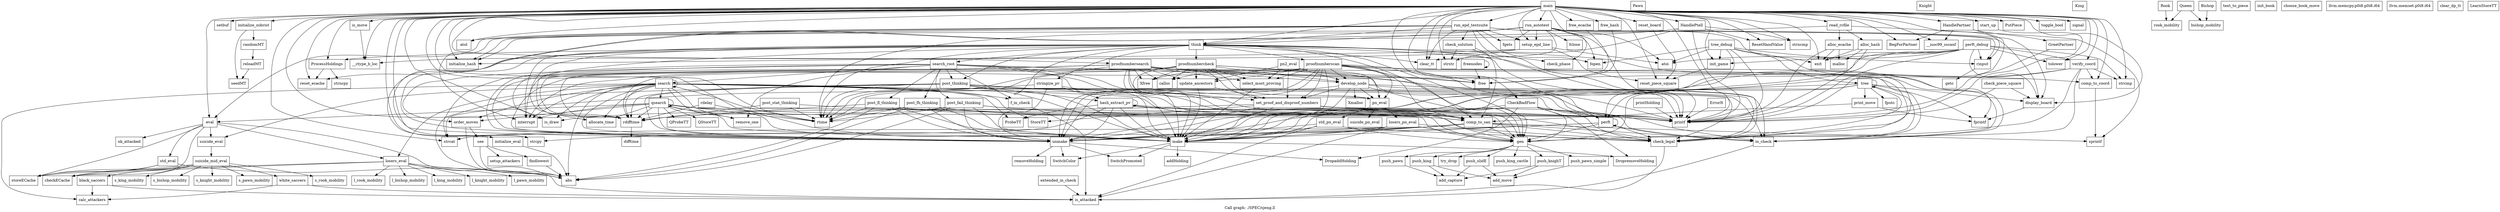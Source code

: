 digraph "Call graph: ./SPEC/sjeng.ll" {
	label="Call graph: ./SPEC/sjeng.ll";

	Node0x1940d60 [shape=record,label="{ErrorIt}"];
	Node0x1940d60 -> Node0x1901e80;
	Node0x1d9e060 [shape=record,label="{Pawn}"];
	Node0x1d9dfe0 [shape=record,label="{Knight}"];
	Node0x1d9dc50 [shape=record,label="{King}"];
	Node0x1d9deb0 [shape=record,label="{Rook}"];
	Node0x1d9deb0 -> Node0x1d9dd50;
	Node0x1d9dcd0 [shape=record,label="{Queen}"];
	Node0x1d9dcd0 -> Node0x1d9dd50;
	Node0x1d9dcd0 -> Node0x1d9ddd0;
	Node0x1d9df30 [shape=record,label="{Bishop}"];
	Node0x1d9df30 -> Node0x1d9ddd0;
	Node0x18a37b0 [shape=record,label="{calc_attackers}"];
	Node0x1a96640 [shape=record,label="{setbuf}"];
	Node0x1a94a30 [shape=record,label="{initialize_zobrist}"];
	Node0x1a94a30 -> Node0x1aa77f0;
	Node0x1a94a30 -> Node0x1aa83e0;
	Node0x1a95d60 [shape=record,label="{init_game}"];
	Node0x1a95d60 -> Node0x1910ef0;
	Node0x1769170 [shape=record,label="{text_to_piece}"];
	Node0x1a7ef30 [shape=record,label="{is_attacked}"];
	Node0x18b1400 [shape=record,label="{nk_attacked}"];
	Node0x18b2e80 [shape=record,label="{init_book}"];
	Node0x18b3970 [shape=record,label="{choose_book_move}"];
	Node0x18b4b70 [shape=record,label="{llvm.memcpy.p0i8.p0i8.i64}"];
	Node0x18b5390 [shape=record,label="{ProcessHoldings}"];
	Node0x18b5390 -> Node0x18b5e80;
	Node0x18b5390 -> Node0x18d90f0;
	Node0x1938d60 [shape=record,label="{llvm.memset.p0i8.i64}"];
	Node0x18b5e80 [shape=record,label="{reset_ecache}"];
	Node0x18d90f0 [shape=record,label="{strncpy}"];
	Node0x17691f0 [shape=record,label="{SwitchColor}"];
	Node0x1769270 [shape=record,label="{SwitchPromoted}"];
	Node0x17692f0 [shape=record,label="{addHolding}"];
	Node0x1769370 [shape=record,label="{removeHolding}"];
	Node0x17693f0 [shape=record,label="{DropaddHolding}"];
	Node0x1769470 [shape=record,label="{DropremoveHolding}"];
	Node0x17694f0 [shape=record,label="{printHolding}"];
	Node0x17694f0 -> Node0x1901e80;
	Node0x1901e80 [shape=record,label="{printf}"];
	Node0x1903090 [shape=record,label="{is_draw}"];
	Node0x1903ee0 [shape=record,label="{storeECache}"];
	Node0x1905170 [shape=record,label="{checkECache}"];
	Node0x1906130 [shape=record,label="{alloc_ecache}"];
	Node0x1906130 -> Node0x1906fb0;
	Node0x1906130 -> Node0x1901e80;
	Node0x1906130 -> Node0x1908570;
	Node0x1906fb0 [shape=record,label="{malloc}"];
	Node0x1908570 [shape=record,label="{exit}"];
	Node0x190afd0 [shape=record,label="{free_ecache}"];
	Node0x190afd0 -> Node0x190be50;
	Node0x190be50 [shape=record,label="{free}"];
	Node0x190dbc0 [shape=record,label="{setup_epd_line}"];
	Node0x190dbc0 -> Node0x190eab0;
	Node0x190dbc0 -> Node0x1910070;
	Node0x190dbc0 -> Node0x19119a0;
	Node0x190dbc0 -> Node0x1910ef0;
	Node0x190eab0 [shape=record,label="{__ctype_b_loc}"];
	Node0x1910070 [shape=record,label="{atoi}"];
	Node0x1910ef0 [shape=record,label="{reset_piece_square}"];
	Node0x19119a0 [shape=record,label="{initialize_hash}"];
	Node0x1911e80 [shape=record,label="{check_solution}"];
	Node0x1911e80 -> Node0x19121c0;
	Node0x1911e80 -> Node0x1943850;
	Node0x1911e80 -> Node0x1901e80;
	Node0x19121c0 [shape=record,label="{comp_to_san}"];
	Node0x19121c0 -> Node0x1a7dbd0;
	Node0x19121c0 -> Node0x193ed90;
	Node0x19121c0 -> Node0x1a7c140;
	Node0x19121c0 -> Node0x1929b70;
	Node0x19121c0 -> Node0x193cf20;
	Node0x19121c0 -> Node0x192c710;
	Node0x19121c0 -> Node0x193b2c0;
	Node0x19121c0 -> Node0x19d5920;
	Node0x1943850 [shape=record,label="{strstr}"];
	Node0x1769bd0 [shape=record,label="{run_epd_testsuite}"];
	Node0x1769bd0 -> Node0x1901e80;
	Node0x1769bd0 -> Node0x191aae0;
	Node0x1769bd0 -> Node0x1911e80;
	Node0x1769bd0 -> Node0x191d6b0;
	Node0x1769bd0 -> Node0x191c450;
	Node0x1769bd0 -> Node0x1769940;
	Node0x1769bd0 -> Node0x17696c0;
	Node0x1769bd0 -> Node0x1769740;
	Node0x1769bd0 -> Node0x190dbc0;
	Node0x1769bd0 -> Node0x17697c0;
	Node0x1769bd0 -> Node0x19119a0;
	Node0x1769bd0 -> Node0x1769840;
	Node0x1769bd0 -> Node0x17698c0;
	Node0x191aae0 [shape=record,label="{rinput}"];
	Node0x191aae0 -> Node0x1aa9710;
	Node0x191c450 [shape=record,label="{atol}"];
	Node0x17696c0 [shape=record,label="{fopen}"];
	Node0x1769740 [shape=record,label="{fgets}"];
	Node0x17697c0 [shape=record,label="{clear_tt}"];
	Node0x1769840 [shape=record,label="{display_board}"];
	Node0x1769840 -> Node0x1a8a4a0;
	Node0x17698c0 [shape=record,label="{interrupt}"];
	Node0x1769940 [shape=record,label="{think}"];
	Node0x1769940 -> Node0x17698c0;
	Node0x1769940 -> Node0x19209c0;
	Node0x1769940 -> Node0x192c710;
	Node0x1769940 -> Node0x193b2c0;
	Node0x1769940 -> Node0x193cf20;
	Node0x1769940 -> Node0x1929b70;
	Node0x1769940 -> Node0x193ed90;
	Node0x1769940 -> Node0x1901e80;
	Node0x1769940 -> Node0x18b5390;
	Node0x1769940 -> Node0x1a7a2f0;
	Node0x1769940 -> Node0x19121c0;
	Node0x1769940 -> Node0x1d9dbd0;
	Node0x1769940 -> Node0x1da0420;
	Node0x1769940 -> Node0x1a84db0;
	Node0x1769940 -> Node0x1a85fa0;
	Node0x1769940 -> Node0x1a81d80;
	Node0x1769940 -> Node0x1a834c0;
	Node0x1769940 -> Node0x1a3fae0;
	Node0x1769940 -> Node0x17697c0;
	Node0x1769940 -> Node0x18b5e80;
	Node0x191d6b0 [shape=record,label="{eval}"];
	Node0x191d6b0 -> Node0x1924be0;
	Node0x191d6b0 -> Node0x1926210;
	Node0x191d6b0 -> Node0x1927090;
	Node0x191d6b0 -> Node0x1905170;
	Node0x191d6b0 -> Node0x1a7ef30;
	Node0x191d6b0 -> Node0x1903ee0;
	Node0x191d6b0 -> Node0x18b1400;
	Node0x191f400 [shape=record,label="{run_autotest}"];
	Node0x191f400 -> Node0x17696c0;
	Node0x191f400 -> Node0x1908570;
	Node0x191f400 -> Node0x19209c0;
	Node0x191f400 -> Node0x1769740;
	Node0x191f400 -> Node0x190dbc0;
	Node0x191f400 -> Node0x17697c0;
	Node0x191f400 -> Node0x19119a0;
	Node0x191f400 -> Node0x1901e80;
	Node0x191f400 -> Node0x1769840;
	Node0x191f400 -> Node0x1921840;
	Node0x191f400 -> Node0x1769940;
	Node0x191f400 -> Node0x1910070;
	Node0x19209c0 [shape=record,label="{rtime}"];
	Node0x1921840 [shape=record,label="{fclose}"];
	Node0x1922730 [shape=record,label="{initialize_eval}"];
	Node0x1922730 -> Node0x19235b0;
	Node0x19235b0 [shape=record,label="{abs}"];
	Node0x1924be0 [shape=record,label="{std_eval}"];
	Node0x1924be0 -> Node0x1905170;
	Node0x1924be0 -> Node0x19235b0;
	Node0x1924be0 -> Node0x1903ee0;
	Node0x1926210 [shape=record,label="{suicide_eval}"];
	Node0x1926210 -> Node0x1a8dcf0;
	Node0x1927090 [shape=record,label="{losers_eval}"];
	Node0x1927090 -> Node0x1905170;
	Node0x1927090 -> Node0x1927f10;
	Node0x1927090 -> Node0x1903ee0;
	Node0x1927090 -> Node0x1928d90;
	Node0x1927090 -> Node0x19235b0;
	Node0x1927090 -> Node0x19291b0;
	Node0x1927090 -> Node0x1929830;
	Node0x1927090 -> Node0x19294f0;
	Node0x1927f10 [shape=record,label="{l_pawn_mobility}"];
	Node0x1928d90 [shape=record,label="{l_rook_mobility}"];
	Node0x19291b0 [shape=record,label="{l_bishop_mobility}"];
	Node0x19294f0 [shape=record,label="{l_knight_mobility}"];
	Node0x1929830 [shape=record,label="{l_king_mobility}"];
	Node0x1929b70 [shape=record,label="{check_legal}"];
	Node0x1929b70 -> Node0x1a7ef30;
	Node0x192c710 [shape=record,label="{gen}"];
	Node0x192c710 -> Node0x19331d0;
	Node0x192c710 -> Node0x1939b80;
	Node0x192c710 -> Node0x1933a90;
	Node0x192c710 -> Node0x1949590;
	Node0x192c710 -> Node0x19376f0;
	Node0x192c710 -> Node0x1936e30;
	Node0x192c710 -> Node0x1936990;
	Node0x19331d0 [shape=record,label="{push_pawn}"];
	Node0x19331d0 -> Node0x193aa90;
	Node0x1933a90 [shape=record,label="{push_pawn_simple}"];
	Node0x1933a90 -> Node0x193ad30;
	Node0x1936990 [shape=record,label="{push_knighT}"];
	Node0x1936990 -> Node0x193ad30;
	Node0x1936990 -> Node0x193aa90;
	Node0x1936e30 [shape=record,label="{push_slidE}"];
	Node0x1936e30 -> Node0x193ad30;
	Node0x1936e30 -> Node0x193aa90;
	Node0x19376f0 [shape=record,label="{push_king}"];
	Node0x19376f0 -> Node0x193ad30;
	Node0x19376f0 -> Node0x193aa90;
	Node0x1949590 [shape=record,label="{push_king_castle}"];
	Node0x1939b80 [shape=record,label="{try_drop}"];
	Node0x193aa90 [shape=record,label="{add_capture}"];
	Node0x193ad30 [shape=record,label="{add_move}"];
	Node0x193b2c0 [shape=record,label="{in_check}"];
	Node0x193b2c0 -> Node0x1a7ef30;
	Node0x193bfe0 [shape=record,label="{f_in_check}"];
	Node0x193bfe0 -> Node0x1a7ef30;
	Node0x193c280 [shape=record,label="{extended_in_check}"];
	Node0x193c280 -> Node0x1a7ef30;
	Node0x193cf20 [shape=record,label="{make}"];
	Node0x193cf20 -> Node0x1769470;
	Node0x193cf20 -> Node0x1769270;
	Node0x193cf20 -> Node0x17692f0;
	Node0x193cf20 -> Node0x17691f0;
	Node0x193ed90 [shape=record,label="{unmake}"];
	Node0x193ed90 -> Node0x17693f0;
	Node0x193ed90 -> Node0x1769270;
	Node0x193ed90 -> Node0x1769370;
	Node0x193ed90 -> Node0x17691f0;
	Node0x1d9dbd0 [shape=record,label="{check_phase}"];
	Node0x1d9dd50 [shape=record,label="{rook_mobility}"];
	Node0x1d9ddd0 [shape=record,label="{bishop_mobility}"];
	Node0x194cef0 [shape=record,label="{ResetHandValue}"];
	Node0x194dbe0 [shape=record,label="{BegForPartner}"];
	Node0x198bc80 [shape=record,label="{GreetPartner}"];
	Node0x198bc80 -> Node0x1901e80;
	Node0x19a6600 [shape=record,label="{HandlePartner}"];
	Node0x19a6600 -> Node0x19b0b20;
	Node0x19a6600 -> Node0x198bc80;
	Node0x19a6600 -> Node0x1901e80;
	Node0x19a6600 -> Node0x194dbe0;
	Node0x19b0b20 [shape=record,label="{__isoc99_sscanf}"];
	Node0x19b1300 [shape=record,label="{HandlePtell}"];
	Node0x19b1300 -> Node0x19b7690;
	Node0x19b1300 -> Node0x1901e80;
	Node0x19b1300 -> Node0x1943850;
	Node0x19b1300 -> Node0x194cef0;
	Node0x19b1300 -> Node0x19d5920;
	Node0x19b7690 [shape=record,label="{strncmp}"];
	Node0x19d5920 [shape=record,label="{strcpy}"];
	Node0x19d83e0 [shape=record,label="{CheckBadFlow}"];
	Node0x19d83e0 -> Node0x193b2c0;
	Node0x19d83e0 -> Node0x17693f0;
	Node0x19d83e0 -> Node0x192c710;
	Node0x19d83e0 -> Node0x193cf20;
	Node0x19d83e0 -> Node0x1929b70;
	Node0x19d83e0 -> Node0x1901e80;
	Node0x19d83e0 -> Node0x1769470;
	Node0x19d83e0 -> Node0x193ed90;
	Node0x19fbd90 [shape=record,label="{Xmalloc}"];
	Node0x1a01ba0 [shape=record,label="{Xfree}"];
	Node0x1a124e0 [shape=record,label="{freenodes}"];
	Node0x1a124e0 -> Node0x1a124e0;
	Node0x1a124e0 -> Node0x190be50;
	Node0x1a17180 [shape=record,label="{pn_eval}"];
	Node0x1a17180 -> Node0x1a1ac90;
	Node0x1a17180 -> Node0x1a1db50;
	Node0x1a17180 -> Node0x1a25680;
	Node0x1a1ac90 [shape=record,label="{suicide_pn_eval}"];
	Node0x1a1db50 [shape=record,label="{losers_pn_eval}"];
	Node0x1a1db50 -> Node0x1a7ef30;
	Node0x1a1db50 -> Node0x193ed90;
	Node0x1a1db50 -> Node0x192c710;
	Node0x1a1db50 -> Node0x193cf20;
	Node0x1a1db50 -> Node0x1929b70;
	Node0x1a25680 [shape=record,label="{std_pn_eval}"];
	Node0x1a25680 -> Node0x1a7ef30;
	Node0x1a25680 -> Node0x193ed90;
	Node0x1a25680 -> Node0x192c710;
	Node0x1a25680 -> Node0x193cf20;
	Node0x1a25680 -> Node0x1929b70;
	Node0x1a26c50 [shape=record,label="{select_most_proving}"];
	Node0x1a26c50 -> Node0x193cf20;
	Node0x1a27d00 [shape=record,label="{set_proof_and_disproof_numbers}"];
	Node0x1a27d00 -> Node0x1a29840;
	Node0x1a27d00 -> Node0x193ed90;
	Node0x1a27d00 -> Node0x1929b70;
	Node0x1a27d00 -> Node0x193cf20;
	Node0x1a27d00 -> Node0x1903090;
	Node0x1a27d00 -> Node0x192c710;
	Node0x1a27d00 -> Node0x193b2c0;
	Node0x1a29840 [shape=record,label="{StoreTT}"];
	Node0x1a2b000 [shape=record,label="{develop_node}"];
	Node0x1a2b000 -> Node0x193b2c0;
	Node0x1a2b000 -> Node0x192c710;
	Node0x1a2b000 -> Node0x193ed90;
	Node0x1a2b000 -> Node0x193cf20;
	Node0x1a2b000 -> Node0x1929b70;
	Node0x1a2b000 -> Node0x1a27d00;
	Node0x1a2b000 -> Node0x1a17180;
	Node0x1a2b000 -> Node0x19fbd90;
	Node0x1a38480 [shape=record,label="{update_ancestors}"];
	Node0x1a38480 -> Node0x1a27d00;
	Node0x1a38480 -> Node0x193ed90;
	Node0x1a38480 -> Node0x193cf20;
	Node0x1a39440 [shape=record,label="{pn2_eval}"];
	Node0x1a39440 -> Node0x1a17180;
	Node0x1a39440 -> Node0x1a27d00;
	Node0x1a39440 -> Node0x1a26c50;
	Node0x1a39440 -> Node0x1a2b000;
	Node0x1a39440 -> Node0x1a38480;
	Node0x1a3fae0 [shape=record,label="{proofnumberscan}"];
	Node0x1a3fae0 -> Node0x19209c0;
	Node0x1a3fae0 -> Node0x1a765f0;
	Node0x1a3fae0 -> Node0x190be50;
	Node0x1a3fae0 -> Node0x192c710;
	Node0x1a3fae0 -> Node0x193b2c0;
	Node0x1a3fae0 -> Node0x193cf20;
	Node0x1a3fae0 -> Node0x1929b70;
	Node0x1a3fae0 -> Node0x193ed90;
	Node0x1a3fae0 -> Node0x1a01ba0;
	Node0x1a3fae0 -> Node0x1901e80;
	Node0x1a3fae0 -> Node0x19121c0;
	Node0x1a3fae0 -> Node0x1a17180;
	Node0x1a3fae0 -> Node0x1a38480;
	Node0x1a3fae0 -> Node0x1a2b000;
	Node0x1a3fae0 -> Node0x1a26c50;
	Node0x1a3fae0 -> Node0x1a27d00;
	Node0x1a3fae0 -> Node0x17698c0;
	Node0x1a3fae0 -> Node0x1a7a2f0;
	Node0x1a765f0 [shape=record,label="{calloc}"];
	Node0x1a7a2f0 [shape=record,label="{rdifftime}"];
	Node0x1a7a2f0 -> Node0x1da2ed0;
	Node0x1da0310 [shape=record,label="{proofnumbersearch}"];
	Node0x1da0310 -> Node0x19209c0;
	Node0x1da0310 -> Node0x1a765f0;
	Node0x1da0310 -> Node0x190be50;
	Node0x1da0310 -> Node0x1a17180;
	Node0x1da0310 -> Node0x1a01ba0;
	Node0x1da0310 -> Node0x1901e80;
	Node0x1da0310 -> Node0x193ed90;
	Node0x1da0310 -> Node0x1a27d00;
	Node0x1da0310 -> Node0x1a26c50;
	Node0x1da0310 -> Node0x1a2b000;
	Node0x1da0310 -> Node0x1a38480;
	Node0x1da0310 -> Node0x193cf20;
	Node0x1da0310 -> Node0x1a7a2f0;
	Node0x1da0310 -> Node0x17698c0;
	Node0x1da0310 -> Node0x1a7c140;
	Node0x1da0310 -> Node0x1a7aba0;
	Node0x1a7aba0 [shape=record,label="{comp_to_coord}"];
	Node0x1a7aba0 -> Node0x1a7dbd0;
	Node0x1a7c140 [shape=record,label="{strcat}"];
	Node0x1da0420 [shape=record,label="{proofnumbercheck}"];
	Node0x1da0420 -> Node0x193cf20;
	Node0x1da0420 -> Node0x19209c0;
	Node0x1da0420 -> Node0x1a765f0;
	Node0x1da0420 -> Node0x190be50;
	Node0x1da0420 -> Node0x1a17180;
	Node0x1da0420 -> Node0x1a27d00;
	Node0x1da0420 -> Node0x1a26c50;
	Node0x1da0420 -> Node0x1a2b000;
	Node0x1da0420 -> Node0x1a38480;
	Node0x1da0420 -> Node0x1a01ba0;
	Node0x1da0420 -> Node0x1a7a2f0;
	Node0x1da0420 -> Node0x1901e80;
	Node0x1da0420 -> Node0x193ed90;
	Node0x1a7cbf0 [shape=record,label="{read_rcfile}"];
	Node0x1a7cbf0 -> Node0x1a7dbd0;
	Node0x1a7cbf0 -> Node0x1922730;
	Node0x1a7cbf0 -> Node0x1a7df10;
	Node0x1a7cbf0 -> Node0x1906130;
	Node0x1a7dbd0 [shape=record,label="{sprintf}"];
	Node0x1a7df10 [shape=record,label="{alloc_hash}"];
	Node0x1a7df10 -> Node0x1906fb0;
	Node0x1a7df10 -> Node0x1908570;
	Node0x1a7df10 -> Node0x1901e80;
	Node0x1a7e3e0 [shape=record,label="{order_moves}"];
	Node0x1a7e3e0 -> Node0x19235b0;
	Node0x1a7e3e0 -> Node0x1a7ece0;
	Node0x1a7ece0 [shape=record,label="{see}"];
	Node0x1a7ece0 -> Node0x1a8b2d0;
	Node0x1a7ece0 -> Node0x19235b0;
	Node0x1a7ece0 -> Node0x1a8c920;
	Node0x1a7f310 [shape=record,label="{perft}"];
	Node0x1a7f310 -> Node0x192c710;
	Node0x1a7f310 -> Node0x193b2c0;
	Node0x1a7f310 -> Node0x193cf20;
	Node0x1a7f310 -> Node0x1929b70;
	Node0x1a7f310 -> Node0x1a7f310;
	Node0x1a7f310 -> Node0x193ed90;
	Node0x1a805d0 [shape=record,label="{qsearch}"];
	Node0x1a805d0 -> Node0x17698c0;
	Node0x1a805d0 -> Node0x19209c0;
	Node0x1a805d0 -> Node0x1a7a2f0;
	Node0x1a805d0 -> Node0x1a81d80;
	Node0x1a805d0 -> Node0x1901e80;
	Node0x1a805d0 -> Node0x191d6b0;
	Node0x1a805d0 -> Node0x1da0620;
	Node0x1a805d0 -> Node0x1da06a0;
	Node0x1a805d0 -> Node0x193ed90;
	Node0x1a805d0 -> Node0x192c710;
	Node0x1a805d0 -> Node0x1a7e3e0;
	Node0x1a805d0 -> Node0x1da0720;
	Node0x1a805d0 -> Node0x193cf20;
	Node0x1a805d0 -> Node0x1a805d0;
	Node0x1a81d80 [shape=record,label="{allocate_time}"];
	Node0x1da0620 [shape=record,label="{QProbeTT}"];
	Node0x1da06a0 [shape=record,label="{QStoreTT}"];
	Node0x1da0720 [shape=record,label="{remove_one}"];
	Node0x1a80470 [shape=record,label="{search}"];
	Node0x1a80470 -> Node0x17698c0;
	Node0x1a80470 -> Node0x19209c0;
	Node0x1a80470 -> Node0x1a7a2f0;
	Node0x1a80470 -> Node0x1a81d80;
	Node0x1a80470 -> Node0x1901e80;
	Node0x1a80470 -> Node0x1903090;
	Node0x1a80470 -> Node0x1a805d0;
	Node0x1a80470 -> Node0x1926210;
	Node0x1a80470 -> Node0x1927090;
	Node0x1a80470 -> Node0x19235b0;
	Node0x1a80470 -> Node0x1a82f00;
	Node0x1a80470 -> Node0x1a29840;
	Node0x1a80470 -> Node0x193b2c0;
	Node0x1a80470 -> Node0x192c710;
	Node0x1a80470 -> Node0x193cf20;
	Node0x1a80470 -> Node0x1929b70;
	Node0x1a80470 -> Node0x193ed90;
	Node0x1a80470 -> Node0x1a80470;
	Node0x1a80470 -> Node0x18a37b0;
	Node0x1a80470 -> Node0x193bfe0;
	Node0x1a80470 -> Node0x1da0720;
	Node0x1a80470 -> Node0x1a7e3e0;
	Node0x1a82f00 [shape=record,label="{ProbeTT}"];
	Node0x1a834c0 [shape=record,label="{search_root}"];
	Node0x1a834c0 -> Node0x1903090;
	Node0x1a834c0 -> Node0x193b2c0;
	Node0x1a834c0 -> Node0x192c710;
	Node0x1a834c0 -> Node0x193cf20;
	Node0x1a834c0 -> Node0x1929b70;
	Node0x1a834c0 -> Node0x193ed90;
	Node0x1a834c0 -> Node0x1a84db0;
	Node0x1a834c0 -> Node0x1a83cf0;
	Node0x1a834c0 -> Node0x1a80470;
	Node0x1a834c0 -> Node0x1a85620;
	Node0x1a834c0 -> Node0x1a842a0;
	Node0x1a834c0 -> Node0x1a7e3e0;
	Node0x1a834c0 -> Node0x1da0720;
	Node0x1a834c0 -> Node0x193bfe0;
	Node0x1a834c0 -> Node0x19121c0;
	Node0x1a83cf0 [shape=record,label="{post_fh_thinking}"];
	Node0x1a83cf0 -> Node0x19209c0;
	Node0x1a83cf0 -> Node0x1a7a2f0;
	Node0x1a83cf0 -> Node0x1901e80;
	Node0x1a83cf0 -> Node0x19235b0;
	Node0x1a83cf0 -> Node0x193cf20;
	Node0x1a83cf0 -> Node0x19121c0;
	Node0x1a83cf0 -> Node0x193ed90;
	Node0x1a842a0 [shape=record,label="{post_fl_thinking}"];
	Node0x1a842a0 -> Node0x19209c0;
	Node0x1a842a0 -> Node0x1a7a2f0;
	Node0x1a842a0 -> Node0x1901e80;
	Node0x1a842a0 -> Node0x19235b0;
	Node0x1a842a0 -> Node0x193cf20;
	Node0x1a842a0 -> Node0x19121c0;
	Node0x1a842a0 -> Node0x193ed90;
	Node0x1a84db0 [shape=record,label="{post_thinking}"];
	Node0x1a84db0 -> Node0x19209c0;
	Node0x1a84db0 -> Node0x1a7a2f0;
	Node0x1a84db0 -> Node0x1901e80;
	Node0x1a84db0 -> Node0x19235b0;
	Node0x1a84db0 -> Node0x193cf20;
	Node0x1a84db0 -> Node0x193ed90;
	Node0x1a84db0 -> Node0x1aaaa80;
	Node0x1a84db0 -> Node0x19121c0;
	Node0x1a85620 [shape=record,label="{post_fail_thinking}"];
	Node0x1a85620 -> Node0x19209c0;
	Node0x1a85620 -> Node0x1a7a2f0;
	Node0x1a85620 -> Node0x1901e80;
	Node0x1a85620 -> Node0x19235b0;
	Node0x1a85620 -> Node0x193cf20;
	Node0x1a85620 -> Node0x19121c0;
	Node0x1a85620 -> Node0x193ed90;
	Node0x1a85fa0 [shape=record,label="{stringize_pv}"];
	Node0x1a85fa0 -> Node0x19121c0;
	Node0x1a85fa0 -> Node0x193cf20;
	Node0x1a85fa0 -> Node0x1a7c140;
	Node0x1a85fa0 -> Node0x193ed90;
	Node0x1a85fa0 -> Node0x1aaaa80;
	Node0x1a87360 [shape=record,label="{tree}"];
	Node0x1a87360 -> Node0x192c710;
	Node0x1a87360 -> Node0x193b2c0;
	Node0x1a87360 -> Node0x193cf20;
	Node0x1a87360 -> Node0x1929b70;
	Node0x1a87360 -> Node0x1a896d0;
	Node0x1a87360 -> Node0x1aac8c0;
	Node0x1a87360 -> Node0x1a8a4a0;
	Node0x1a87360 -> Node0x1769840;
	Node0x1a87360 -> Node0x1a87360;
	Node0x1a87360 -> Node0x193ed90;
	Node0x1a896d0 [shape=record,label="{fputc}"];
	Node0x1aac8c0 [shape=record,label="{print_move}"];
	Node0x1aac8c0 -> Node0x19121c0;
	Node0x1aac8c0 -> Node0x1a8a4a0;
	Node0x1a8a4a0 [shape=record,label="{fprintf}"];
	Node0x1a8b2d0 [shape=record,label="{setup_attackers}"];
	Node0x1a8c920 [shape=record,label="{findlowest}"];
	Node0x1a8c920 -> Node0x19235b0;
	Node0x1a8dcf0 [shape=record,label="{suicide_mid_eval}"];
	Node0x1a8dcf0 -> Node0x1905170;
	Node0x1a8dcf0 -> Node0x1a8e930;
	Node0x1a8dcf0 -> Node0x1a8f1a0;
	Node0x1a8dcf0 -> Node0x1903ee0;
	Node0x1a8dcf0 -> Node0x1a90a40;
	Node0x1a8dcf0 -> Node0x1da08f0;
	Node0x1a8dcf0 -> Node0x1da34e0;
	Node0x1a8dcf0 -> Node0x1a91720;
	Node0x1a8dcf0 -> Node0x1da3460;
	Node0x1a8e930 [shape=record,label="{s_pawn_mobility}"];
	Node0x1a8f1a0 [shape=record,label="{black_saccers}"];
	Node0x1a8f1a0 -> Node0x1a7ef30;
	Node0x1a8f1a0 -> Node0x18a37b0;
	Node0x1a90a40 [shape=record,label="{white_saccers}"];
	Node0x1a90a40 -> Node0x1a7ef30;
	Node0x1a90a40 -> Node0x18a37b0;
	Node0x1da08f0 [shape=record,label="{s_rook_mobility}"];
	Node0x1a91720 [shape=record,label="{s_bishop_mobility}"];
	Node0x1da3460 [shape=record,label="{s_knight_mobility}"];
	Node0x1da34e0 [shape=record,label="{s_king_mobility}"];
	Node0x1a93360 [shape=record,label="{main}"];
	Node0x1a93360 -> Node0x1a7cbf0;
	Node0x1a93360 -> Node0x1a94a30;
	Node0x1a93360 -> Node0x1a95d60;
	Node0x1a93360 -> Node0x19119a0;
	Node0x1a93360 -> Node0x17697c0;
	Node0x1a93360 -> Node0x18b5e80;
	Node0x1a93360 -> Node0x1a96640;
	Node0x1a93360 -> Node0x1901e80;
	Node0x1a93360 -> Node0x1a96fd0;
	Node0x1a93360 -> Node0x1a9d710;
	Node0x1a93360 -> Node0x191f400;
	Node0x1a93360 -> Node0x1769940;
	Node0x1a93360 -> Node0x1a7aba0;
	Node0x1a93360 -> Node0x193cf20;
	Node0x1a93360 -> Node0x1903090;
	Node0x1a93360 -> Node0x1910ef0;
	Node0x1a93360 -> Node0x19d5920;
	Node0x1a93360 -> Node0x1a7c140;
	Node0x1a93360 -> Node0x19b7690;
	Node0x1a93360 -> Node0x19b0b20;
	Node0x1a93360 -> Node0x190dbc0;
	Node0x1a93360 -> Node0x1da0310;
	Node0x1a93360 -> Node0x191c450;
	Node0x1a93360 -> Node0x191aae0;
	Node0x1a93360 -> Node0x191d6b0;
	Node0x1a93360 -> Node0x19209c0;
	Node0x1a93360 -> Node0x1769bd0;
	Node0x1a93360 -> Node0x19b1300;
	Node0x1a93360 -> Node0x19d83e0;
	Node0x1a93360 -> Node0x19a6600;
	Node0x1a93360 -> Node0x1aa3e40;
	Node0x1a93360 -> Node0x190eab0;
	Node0x1a93360 -> Node0x1aa23b0;
	Node0x1a93360 -> Node0x193ed90;
	Node0x1a93360 -> Node0x1943850;
	Node0x1a93360 -> Node0x18b5390;
	Node0x1a93360 -> Node0x1d9dbd0;
	Node0x1a93360 -> Node0x1a9fdc0;
	Node0x1a93360 -> Node0x194dbe0;
	Node0x1a93360 -> Node0x1aa14b0;
	Node0x1a93360 -> Node0x194cef0;
	Node0x1a93360 -> Node0x1a7a2f0;
	Node0x1a93360 -> Node0x1a7f310;
	Node0x1a93360 -> Node0x1769840;
	Node0x1a93360 -> Node0x1908570;
	Node0x1a93360 -> Node0x190afd0;
	Node0x1a93360 -> Node0x1a9e6d0;
	Node0x1a93360 -> Node0x1a99cf0;
	Node0x1a93360 -> Node0x1a977d0;
	Node0x1a93360 -> Node0x1a97fd0;
	Node0x1a96fd0 [shape=record,label="{start_up}"];
	Node0x1a96fd0 -> Node0x1901e80;
	Node0x1a977d0 [shape=record,label="{is_move}"];
	Node0x1a977d0 -> Node0x190eab0;
	Node0x1a97fd0 [shape=record,label="{verify_coord}"];
	Node0x1a97fd0 -> Node0x192c710;
	Node0x1a97fd0 -> Node0x193cf20;
	Node0x1a97fd0 -> Node0x1929b70;
	Node0x1a97fd0 -> Node0x193ed90;
	Node0x1a97fd0 -> Node0x1a9d710;
	Node0x1a97fd0 -> Node0x1a7aba0;
	Node0x1a99cf0 [shape=record,label="{tolower}"];
	Node0x1a9d710 [shape=record,label="{strcmp}"];
	Node0x1a9e6d0 [shape=record,label="{free_hash}"];
	Node0x1a9e6d0 -> Node0x190be50;
	Node0x1a9fdc0 [shape=record,label="{toggle_bool}"];
	Node0x1aa14b0 [shape=record,label="{signal}"];
	Node0x1aa23b0 [shape=record,label="{reset_board}"];
	Node0x1aa23b0 -> Node0x1910ef0;
	Node0x1aa3e40 [shape=record,label="{PutPiece}"];
	Node0x1aa6e30 [shape=record,label="{clear_dp_tt}"];
	Node0x1aa77f0 [shape=record,label="{seedMT}"];
	Node0x1aa83e0 [shape=record,label="{randomMT}"];
	Node0x1aa83e0 -> Node0x1da5bd0;
	Node0x1aa8a70 [shape=record,label="{LearnStoreTT}"];
	Node0x1d9d4f0 [shape=record,label="{perft_debug}"];
	Node0x1d9d4f0 -> Node0x1a95d60;
	Node0x1d9d4f0 -> Node0x1901e80;
	Node0x1d9d4f0 -> Node0x191aae0;
	Node0x1d9d4f0 -> Node0x1910070;
	Node0x1d9d4f0 -> Node0x1a7f310;
	Node0x1d9d4f0 -> Node0x193cf20;
	Node0x1d9d4f0 -> Node0x1769840;
	Node0x1d9d4f0 -> Node0x1a97fd0;
	Node0x1d9d4f0 -> Node0x1908570;
	Node0x1d9d4f0 -> Node0x1a99cf0;
	Node0x1d9d4f0 -> Node0x1a9d710;
	Node0x1aa9710 [shape=record,label="{getc}"];
	Node0x1aaaa80 [shape=record,label="{hash_extract_pv}"];
	Node0x1aaaa80 -> Node0x1a82f00;
	Node0x1aaaa80 -> Node0x192c710;
	Node0x1aaaa80 -> Node0x19121c0;
	Node0x1aaaa80 -> Node0x193cf20;
	Node0x1aaaa80 -> Node0x1929b70;
	Node0x1aaaa80 -> Node0x1a7c140;
	Node0x1aaaa80 -> Node0x193ed90;
	Node0x1aaaa80 -> Node0x1aaaa80;
	Node0x1da2ed0 [shape=record,label="{difftime}"];
	Node0x1da52c0 [shape=record,label="{post_stat_thinking}"];
	Node0x1da52c0 -> Node0x19209c0;
	Node0x1da52c0 -> Node0x1a7a2f0;
	Node0x1da52c0 -> Node0x1901e80;
	Node0x1da5340 [shape=record,label="{rdelay}"];
	Node0x1da5340 -> Node0x19209c0;
	Node0x1da5340 -> Node0x1a7a2f0;
	Node0x1da54d0 [shape=record,label="{check_piece_square}"];
	Node0x1da54d0 -> Node0x1901e80;
	Node0x1da54d0 -> Node0x1769840;
	Node0x1da5890 [shape=record,label="{tree_debug}"];
	Node0x1da5890 -> Node0x1a95d60;
	Node0x1da5890 -> Node0x1901e80;
	Node0x1da5890 -> Node0x191aae0;
	Node0x1da5890 -> Node0x1910070;
	Node0x1da5890 -> Node0x1a7f310;
	Node0x1da5890 -> Node0x1a87360;
	Node0x1da5890 -> Node0x1a8a4a0;
	Node0x1da5890 -> Node0x17696c0;
	Node0x1da5bd0 [shape=record,label="{reloadMT}"];
	Node0x1da5bd0 -> Node0x1aa77f0;
}
